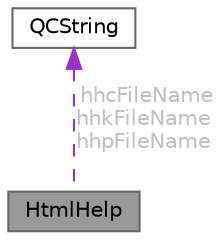 digraph "HtmlHelp"
{
 // INTERACTIVE_SVG=YES
 // LATEX_PDF_SIZE
  bgcolor="transparent";
  edge [fontname=Helvetica,fontsize=10,labelfontname=Helvetica,labelfontsize=10];
  node [fontname=Helvetica,fontsize=10,shape=box,height=0.2,width=0.4];
  Node1 [id="Node000001",label="HtmlHelp",height=0.2,width=0.4,color="gray40", fillcolor="grey60", style="filled", fontcolor="black",tooltip="A class that generated the HTML Help specific files."];
  Node2 -> Node1 [id="edge1_Node000001_Node000002",dir="back",color="darkorchid3",style="dashed",tooltip=" ",label=" hhcFileName\nhhkFileName\nhhpFileName",fontcolor="grey" ];
  Node2 [id="Node000002",label="QCString",height=0.2,width=0.4,color="gray40", fillcolor="white", style="filled",URL="$d9/d45/class_q_c_string.html",tooltip="This is an alternative implementation of QCString."];
}
